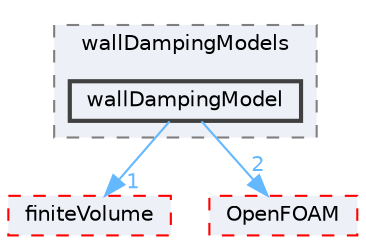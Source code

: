 digraph "src/phaseSystemModels/reactingEuler/multiphaseSystem/interfacialModels/wallDampingModels/wallDampingModel"
{
 // LATEX_PDF_SIZE
  bgcolor="transparent";
  edge [fontname=Helvetica,fontsize=10,labelfontname=Helvetica,labelfontsize=10];
  node [fontname=Helvetica,fontsize=10,shape=box,height=0.2,width=0.4];
  compound=true
  subgraph clusterdir_90ec8965f3fdf1f0f2711aca5bfccea5 {
    graph [ bgcolor="#edf0f7", pencolor="grey50", label="wallDampingModels", fontname=Helvetica,fontsize=10 style="filled,dashed", URL="dir_90ec8965f3fdf1f0f2711aca5bfccea5.html",tooltip=""]
  dir_28867f4c86117970305cc08573437a05 [label="wallDampingModel", fillcolor="#edf0f7", color="grey25", style="filled,bold", URL="dir_28867f4c86117970305cc08573437a05.html",tooltip=""];
  }
  dir_9bd15774b555cf7259a6fa18f99fe99b [label="finiteVolume", fillcolor="#edf0f7", color="red", style="filled,dashed", URL="dir_9bd15774b555cf7259a6fa18f99fe99b.html",tooltip=""];
  dir_c5473ff19b20e6ec4dfe5c310b3778a8 [label="OpenFOAM", fillcolor="#edf0f7", color="red", style="filled,dashed", URL="dir_c5473ff19b20e6ec4dfe5c310b3778a8.html",tooltip=""];
  dir_28867f4c86117970305cc08573437a05->dir_9bd15774b555cf7259a6fa18f99fe99b [headlabel="1", labeldistance=1.5 headhref="dir_004334_001387.html" href="dir_004334_001387.html" color="steelblue1" fontcolor="steelblue1"];
  dir_28867f4c86117970305cc08573437a05->dir_c5473ff19b20e6ec4dfe5c310b3778a8 [headlabel="2", labeldistance=1.5 headhref="dir_004334_002695.html" href="dir_004334_002695.html" color="steelblue1" fontcolor="steelblue1"];
}
